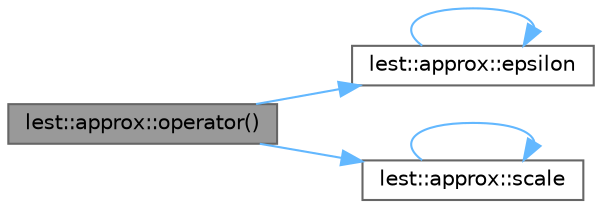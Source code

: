 digraph "lest::approx::operator()"
{
 // LATEX_PDF_SIZE
  bgcolor="transparent";
  edge [fontname=Helvetica,fontsize=10,labelfontname=Helvetica,labelfontsize=10];
  node [fontname=Helvetica,fontsize=10,shape=box,height=0.2,width=0.4];
  rankdir="LR";
  Node1 [id="Node000001",label="lest::approx::operator()",height=0.2,width=0.4,color="gray40", fillcolor="grey60", style="filled", fontcolor="black",tooltip=" "];
  Node1 -> Node2 [id="edge9_Node000001_Node000002",color="steelblue1",style="solid",tooltip=" "];
  Node2 [id="Node000002",label="lest::approx::epsilon",height=0.2,width=0.4,color="grey40", fillcolor="white", style="filled",URL="$classlest_1_1approx.html#ac4f9a6f1b9b7bda50a2c94c8e852de19",tooltip=" "];
  Node2 -> Node2 [id="edge10_Node000002_Node000002",color="steelblue1",style="solid",tooltip=" "];
  Node1 -> Node3 [id="edge11_Node000001_Node000003",color="steelblue1",style="solid",tooltip=" "];
  Node3 [id="Node000003",label="lest::approx::scale",height=0.2,width=0.4,color="grey40", fillcolor="white", style="filled",URL="$classlest_1_1approx.html#a6f2bf39841eaf94667158e436a032a38",tooltip=" "];
  Node3 -> Node3 [id="edge12_Node000003_Node000003",color="steelblue1",style="solid",tooltip=" "];
}
